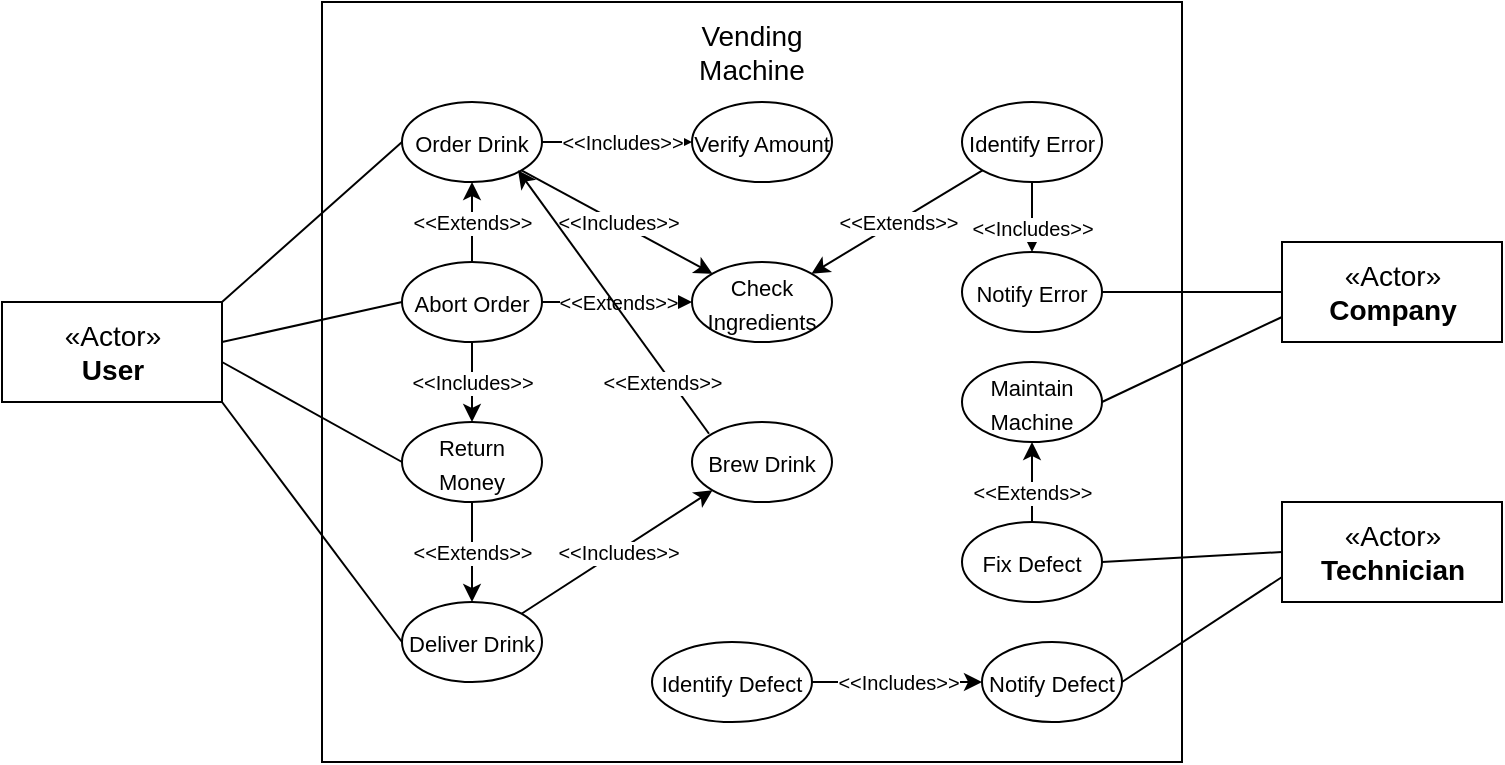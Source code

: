 <mxfile version="20.6.0" type="device"><diagram id="C5RBs43oDa-KdzZeNtuy" name="Page-1"><mxGraphModel dx="923" dy="496" grid="1" gridSize="10" guides="1" tooltips="1" connect="1" arrows="1" fold="1" page="1" pageScale="1" pageWidth="827" pageHeight="1169" math="0" shadow="0"><root><mxCell id="WIyWlLk6GJQsqaUBKTNV-0"/><mxCell id="WIyWlLk6GJQsqaUBKTNV-1" parent="WIyWlLk6GJQsqaUBKTNV-0"/><mxCell id="jU-bV7iMF5_kXT3aBeVY-0" value="" style="rounded=0;whiteSpace=wrap;html=1;" parent="WIyWlLk6GJQsqaUBKTNV-1" vertex="1"><mxGeometry x="220" y="130" width="430" height="380" as="geometry"/></mxCell><mxCell id="jU-bV7iMF5_kXT3aBeVY-1" value="&lt;font style=&quot;font-size: 14px;&quot;&gt;Vending Machine&lt;/font&gt;" style="text;html=1;strokeColor=none;fillColor=none;align=center;verticalAlign=middle;whiteSpace=wrap;rounded=0;" parent="WIyWlLk6GJQsqaUBKTNV-1" vertex="1"><mxGeometry x="405" y="140" width="60" height="30" as="geometry"/></mxCell><mxCell id="jU-bV7iMF5_kXT3aBeVY-2" value="«Actor»&lt;br&gt;&lt;b&gt;User&lt;/b&gt;" style="html=1;fontSize=14;" parent="WIyWlLk6GJQsqaUBKTNV-1" vertex="1"><mxGeometry x="60" y="280" width="110" height="50" as="geometry"/></mxCell><mxCell id="jU-bV7iMF5_kXT3aBeVY-3" value="«Actor»&lt;br&gt;&lt;b&gt;Technician&lt;/b&gt;" style="html=1;fontSize=14;" parent="WIyWlLk6GJQsqaUBKTNV-1" vertex="1"><mxGeometry x="700" y="380" width="110" height="50" as="geometry"/></mxCell><mxCell id="2EKBqd4qSHAK4KTaiq7T-0" value="&lt;font style=&quot;font-size: 11px;&quot;&gt;Order Drink&lt;/font&gt;" style="ellipse;whiteSpace=wrap;html=1;fontSize=14;" vertex="1" parent="WIyWlLk6GJQsqaUBKTNV-1"><mxGeometry x="260" y="180" width="70" height="40" as="geometry"/></mxCell><mxCell id="2EKBqd4qSHAK4KTaiq7T-1" value="&lt;font style=&quot;font-size: 11px;&quot;&gt;Maintain Machine&lt;/font&gt;" style="ellipse;whiteSpace=wrap;html=1;fontSize=14;" vertex="1" parent="WIyWlLk6GJQsqaUBKTNV-1"><mxGeometry x="540" y="310" width="70" height="40" as="geometry"/></mxCell><mxCell id="2EKBqd4qSHAK4KTaiq7T-2" value="&lt;font style=&quot;font-size: 11px;&quot;&gt;Fix Defect&lt;/font&gt;" style="ellipse;whiteSpace=wrap;html=1;fontSize=14;" vertex="1" parent="WIyWlLk6GJQsqaUBKTNV-1"><mxGeometry x="540" y="390" width="70" height="40" as="geometry"/></mxCell><mxCell id="2EKBqd4qSHAK4KTaiq7T-3" value="&lt;font style=&quot;font-size: 11px;&quot;&gt;Notify Defect&lt;/font&gt;" style="ellipse;whiteSpace=wrap;html=1;fontSize=14;" vertex="1" parent="WIyWlLk6GJQsqaUBKTNV-1"><mxGeometry x="550" y="450" width="70" height="40" as="geometry"/></mxCell><mxCell id="2EKBqd4qSHAK4KTaiq7T-4" value="&lt;font style=&quot;font-size: 11px;&quot;&gt;Identify Error&lt;/font&gt;" style="ellipse;whiteSpace=wrap;html=1;fontSize=14;" vertex="1" parent="WIyWlLk6GJQsqaUBKTNV-1"><mxGeometry x="540" y="180" width="70" height="40" as="geometry"/></mxCell><mxCell id="2EKBqd4qSHAK4KTaiq7T-5" value="&lt;font style=&quot;font-size: 11px;&quot;&gt;Deliver Drink&lt;/font&gt;&lt;span style=&quot;color: rgba(0, 0, 0, 0); font-family: monospace; font-size: 0px; text-align: start;&quot;&gt;%3CmxGraphModel%3E%3Croot%3E%3CmxCell%20id%3D%220%22%2F%3E%3CmxCell%20id%3D%221%22%20parent%3D%220%22%2F%3E%3CmxCell%20id%3D%222%22%20value%3D%22%26lt%3Bfont%20style%3D%26quot%3Bfont-size%3A%2011px%3B%26quot%3B%26gt%3BNotify%20Defect%26lt%3B%2Ffont%26gt%3B%22%20style%3D%22ellipse%3BwhiteSpace%3Dwrap%3Bhtml%3D1%3BfontSize%3D14%3B%22%20vertex%3D%221%22%20parent%3D%221%22%3E%3CmxGeometry%20x%3D%22560%22%20y%3D%22220%22%20width%3D%2270%22%20height%3D%2240%22%20as%3D%22geometry%22%2F%3E%3C%2FmxCell%3E%3C%2Froot%3E%3C%2FmxGraphModel%3E&lt;/span&gt;" style="ellipse;whiteSpace=wrap;html=1;fontSize=14;" vertex="1" parent="WIyWlLk6GJQsqaUBKTNV-1"><mxGeometry x="260" y="430" width="70" height="40" as="geometry"/></mxCell><mxCell id="2EKBqd4qSHAK4KTaiq7T-6" value="&lt;font style=&quot;font-size: 11px;&quot;&gt;Abort Order&lt;/font&gt;" style="ellipse;whiteSpace=wrap;html=1;fontSize=14;" vertex="1" parent="WIyWlLk6GJQsqaUBKTNV-1"><mxGeometry x="260" y="260" width="70" height="40" as="geometry"/></mxCell><mxCell id="2EKBqd4qSHAK4KTaiq7T-7" value="&lt;font style=&quot;font-size: 11px;&quot;&gt;Return Money&lt;/font&gt;" style="ellipse;whiteSpace=wrap;html=1;fontSize=14;" vertex="1" parent="WIyWlLk6GJQsqaUBKTNV-1"><mxGeometry x="260" y="340" width="70" height="40" as="geometry"/></mxCell><mxCell id="2EKBqd4qSHAK4KTaiq7T-8" value="&lt;font style=&quot;font-size: 11px;&quot;&gt;Verify Amount&lt;/font&gt;" style="ellipse;whiteSpace=wrap;html=1;fontSize=14;" vertex="1" parent="WIyWlLk6GJQsqaUBKTNV-1"><mxGeometry x="405" y="180" width="70" height="40" as="geometry"/></mxCell><mxCell id="2EKBqd4qSHAK4KTaiq7T-9" value="&lt;font style=&quot;font-size: 11px;&quot;&gt;Brew Drink&lt;/font&gt;" style="ellipse;whiteSpace=wrap;html=1;fontSize=14;" vertex="1" parent="WIyWlLk6GJQsqaUBKTNV-1"><mxGeometry x="405" y="340" width="70" height="40" as="geometry"/></mxCell><mxCell id="2EKBqd4qSHAK4KTaiq7T-10" value="&lt;font style=&quot;font-size: 11px;&quot;&gt;Check Ingredients&lt;/font&gt;" style="ellipse;whiteSpace=wrap;html=1;fontSize=14;" vertex="1" parent="WIyWlLk6GJQsqaUBKTNV-1"><mxGeometry x="405" y="260" width="70" height="40" as="geometry"/></mxCell><mxCell id="2EKBqd4qSHAK4KTaiq7T-15" value="" style="endArrow=none;html=1;rounded=0;fontSize=11;entryX=0;entryY=0.5;entryDx=0;entryDy=0;exitX=1;exitY=0;exitDx=0;exitDy=0;" edge="1" parent="WIyWlLk6GJQsqaUBKTNV-1" source="jU-bV7iMF5_kXT3aBeVY-2" target="2EKBqd4qSHAK4KTaiq7T-0"><mxGeometry width="50" height="50" relative="1" as="geometry"><mxPoint x="180" y="250" as="sourcePoint"/><mxPoint x="370" y="260" as="targetPoint"/></mxGeometry></mxCell><mxCell id="2EKBqd4qSHAK4KTaiq7T-16" value="" style="endArrow=none;html=1;rounded=0;fontSize=11;entryX=0;entryY=0.5;entryDx=0;entryDy=0;" edge="1" parent="WIyWlLk6GJQsqaUBKTNV-1" target="2EKBqd4qSHAK4KTaiq7T-6"><mxGeometry width="50" height="50" relative="1" as="geometry"><mxPoint x="170" y="300" as="sourcePoint"/><mxPoint x="270" y="210" as="targetPoint"/></mxGeometry></mxCell><mxCell id="2EKBqd4qSHAK4KTaiq7T-17" value="" style="endArrow=none;html=1;rounded=0;fontSize=11;entryX=0;entryY=0.5;entryDx=0;entryDy=0;" edge="1" parent="WIyWlLk6GJQsqaUBKTNV-1" target="2EKBqd4qSHAK4KTaiq7T-7"><mxGeometry width="50" height="50" relative="1" as="geometry"><mxPoint x="170" y="310" as="sourcePoint"/><mxPoint x="280" y="220" as="targetPoint"/></mxGeometry></mxCell><mxCell id="2EKBqd4qSHAK4KTaiq7T-18" value="" style="endArrow=none;html=1;rounded=0;fontSize=11;exitX=1;exitY=1;exitDx=0;exitDy=0;entryX=0;entryY=0.5;entryDx=0;entryDy=0;" edge="1" parent="WIyWlLk6GJQsqaUBKTNV-1" source="jU-bV7iMF5_kXT3aBeVY-2" target="2EKBqd4qSHAK4KTaiq7T-5"><mxGeometry width="50" height="50" relative="1" as="geometry"><mxPoint x="190" y="275" as="sourcePoint"/><mxPoint x="270" y="370" as="targetPoint"/></mxGeometry></mxCell><mxCell id="2EKBqd4qSHAK4KTaiq7T-22" value="" style="endArrow=classic;html=1;rounded=0;fontSize=10;entryX=0;entryY=0.5;entryDx=0;entryDy=0;exitX=1;exitY=0.5;exitDx=0;exitDy=0;" edge="1" parent="WIyWlLk6GJQsqaUBKTNV-1" source="2EKBqd4qSHAK4KTaiq7T-0" target="2EKBqd4qSHAK4KTaiq7T-8"><mxGeometry relative="1" as="geometry"><mxPoint x="360" y="210" as="sourcePoint"/><mxPoint x="440" y="290" as="targetPoint"/></mxGeometry></mxCell><mxCell id="2EKBqd4qSHAK4KTaiq7T-23" value="&amp;lt;&amp;lt;Includes&amp;gt;&amp;gt;" style="edgeLabel;resizable=0;html=1;align=center;verticalAlign=middle;fontSize=10;" connectable="0" vertex="1" parent="2EKBqd4qSHAK4KTaiq7T-22"><mxGeometry relative="1" as="geometry"><mxPoint x="2" as="offset"/></mxGeometry></mxCell><mxCell id="2EKBqd4qSHAK4KTaiq7T-26" value="" style="endArrow=classic;html=1;rounded=0;fontSize=10;exitX=0.5;exitY=1;exitDx=0;exitDy=0;entryX=0.5;entryY=0;entryDx=0;entryDy=0;" edge="1" parent="WIyWlLk6GJQsqaUBKTNV-1" source="2EKBqd4qSHAK4KTaiq7T-4" target="2EKBqd4qSHAK4KTaiq7T-68"><mxGeometry relative="1" as="geometry"><mxPoint x="574.58" y="260" as="sourcePoint"/><mxPoint x="575" y="220" as="targetPoint"/></mxGeometry></mxCell><mxCell id="2EKBqd4qSHAK4KTaiq7T-27" value="&amp;lt;&amp;lt;Includes&amp;gt;&amp;gt;" style="edgeLabel;resizable=0;html=1;align=center;verticalAlign=middle;fontSize=10;" connectable="0" vertex="1" parent="2EKBqd4qSHAK4KTaiq7T-26"><mxGeometry relative="1" as="geometry"><mxPoint y="5" as="offset"/></mxGeometry></mxCell><mxCell id="2EKBqd4qSHAK4KTaiq7T-29" value="" style="endArrow=none;html=1;rounded=0;fontSize=10;entryX=0;entryY=0.5;entryDx=0;entryDy=0;exitX=1;exitY=0.5;exitDx=0;exitDy=0;" edge="1" parent="WIyWlLk6GJQsqaUBKTNV-1" source="2EKBqd4qSHAK4KTaiq7T-2" target="jU-bV7iMF5_kXT3aBeVY-3"><mxGeometry width="50" height="50" relative="1" as="geometry"><mxPoint x="630" y="275" as="sourcePoint"/><mxPoint x="700" y="302.5" as="targetPoint"/></mxGeometry></mxCell><mxCell id="2EKBqd4qSHAK4KTaiq7T-31" value="" style="endArrow=classic;html=1;rounded=0;fontSize=10;entryX=0.5;entryY=1;entryDx=0;entryDy=0;exitX=0.5;exitY=0;exitDx=0;exitDy=0;" edge="1" parent="WIyWlLk6GJQsqaUBKTNV-1" source="2EKBqd4qSHAK4KTaiq7T-6" target="2EKBqd4qSHAK4KTaiq7T-0"><mxGeometry relative="1" as="geometry"><mxPoint x="340" y="210" as="sourcePoint"/><mxPoint x="430" y="210" as="targetPoint"/></mxGeometry></mxCell><mxCell id="2EKBqd4qSHAK4KTaiq7T-32" value="&amp;lt;&amp;lt;Extends&amp;gt;&amp;gt;" style="edgeLabel;resizable=0;html=1;align=center;verticalAlign=middle;fontSize=10;" connectable="0" vertex="1" parent="2EKBqd4qSHAK4KTaiq7T-31"><mxGeometry relative="1" as="geometry"/></mxCell><mxCell id="2EKBqd4qSHAK4KTaiq7T-35" value="" style="endArrow=classic;html=1;rounded=0;fontSize=10;exitX=0.5;exitY=0;exitDx=0;exitDy=0;" edge="1" parent="WIyWlLk6GJQsqaUBKTNV-1" source="2EKBqd4qSHAK4KTaiq7T-2" target="2EKBqd4qSHAK4KTaiq7T-1"><mxGeometry relative="1" as="geometry"><mxPoint x="584.58" y="270" as="sourcePoint"/><mxPoint x="584.58" y="220" as="targetPoint"/></mxGeometry></mxCell><mxCell id="2EKBqd4qSHAK4KTaiq7T-36" value="&amp;lt;&amp;lt;Extends&amp;gt;&amp;gt;" style="edgeLabel;resizable=0;html=1;align=center;verticalAlign=middle;fontSize=10;" connectable="0" vertex="1" parent="2EKBqd4qSHAK4KTaiq7T-35"><mxGeometry relative="1" as="geometry"><mxPoint y="5" as="offset"/></mxGeometry></mxCell><mxCell id="2EKBqd4qSHAK4KTaiq7T-38" value="" style="endArrow=classic;html=1;rounded=0;fontSize=10;entryX=0.5;entryY=0;entryDx=0;entryDy=0;exitX=0.5;exitY=1;exitDx=0;exitDy=0;" edge="1" parent="WIyWlLk6GJQsqaUBKTNV-1" source="2EKBqd4qSHAK4KTaiq7T-6" target="2EKBqd4qSHAK4KTaiq7T-7"><mxGeometry relative="1" as="geometry"><mxPoint x="340" y="210" as="sourcePoint"/><mxPoint x="410" y="210" as="targetPoint"/></mxGeometry></mxCell><mxCell id="2EKBqd4qSHAK4KTaiq7T-39" value="&amp;lt;&amp;lt;Includes&amp;gt;&amp;gt;" style="edgeLabel;resizable=0;html=1;align=center;verticalAlign=middle;fontSize=10;" connectable="0" vertex="1" parent="2EKBqd4qSHAK4KTaiq7T-38"><mxGeometry relative="1" as="geometry"/></mxCell><mxCell id="2EKBqd4qSHAK4KTaiq7T-40" value="" style="endArrow=classic;html=1;rounded=0;fontSize=10;exitX=1;exitY=1;exitDx=0;exitDy=0;entryX=0;entryY=0;entryDx=0;entryDy=0;" edge="1" parent="WIyWlLk6GJQsqaUBKTNV-1" source="2EKBqd4qSHAK4KTaiq7T-0" target="2EKBqd4qSHAK4KTaiq7T-10"><mxGeometry relative="1" as="geometry"><mxPoint x="340" y="210" as="sourcePoint"/><mxPoint x="410" y="210" as="targetPoint"/></mxGeometry></mxCell><mxCell id="2EKBqd4qSHAK4KTaiq7T-41" value="&amp;lt;&amp;lt;Includes&amp;gt;&amp;gt;" style="edgeLabel;resizable=0;html=1;align=center;verticalAlign=middle;fontSize=10;" connectable="0" vertex="1" parent="2EKBqd4qSHAK4KTaiq7T-40"><mxGeometry relative="1" as="geometry"/></mxCell><mxCell id="2EKBqd4qSHAK4KTaiq7T-42" value="" style="endArrow=classic;html=1;rounded=0;fontSize=10;entryX=0.5;entryY=0;entryDx=0;entryDy=0;exitX=0.5;exitY=1;exitDx=0;exitDy=0;" edge="1" parent="WIyWlLk6GJQsqaUBKTNV-1" source="2EKBqd4qSHAK4KTaiq7T-7" target="2EKBqd4qSHAK4KTaiq7T-5"><mxGeometry relative="1" as="geometry"><mxPoint x="305" y="270" as="sourcePoint"/><mxPoint x="305" y="230" as="targetPoint"/></mxGeometry></mxCell><mxCell id="2EKBqd4qSHAK4KTaiq7T-43" value="&amp;lt;&amp;lt;Extends&amp;gt;&amp;gt;" style="edgeLabel;resizable=0;html=1;align=center;verticalAlign=middle;fontSize=10;" connectable="0" vertex="1" parent="2EKBqd4qSHAK4KTaiq7T-42"><mxGeometry relative="1" as="geometry"/></mxCell><mxCell id="2EKBqd4qSHAK4KTaiq7T-44" value="" style="endArrow=classic;html=1;rounded=0;fontSize=10;entryX=0;entryY=1;entryDx=0;entryDy=0;exitX=1;exitY=0;exitDx=0;exitDy=0;" edge="1" parent="WIyWlLk6GJQsqaUBKTNV-1" source="2EKBqd4qSHAK4KTaiq7T-5" target="2EKBqd4qSHAK4KTaiq7T-9"><mxGeometry relative="1" as="geometry"><mxPoint x="330" y="440" as="sourcePoint"/><mxPoint x="413.891" y="494.338" as="targetPoint"/></mxGeometry></mxCell><mxCell id="2EKBqd4qSHAK4KTaiq7T-45" value="&amp;lt;&amp;lt;Includes&amp;gt;&amp;gt;" style="edgeLabel;resizable=0;html=1;align=center;verticalAlign=middle;fontSize=10;" connectable="0" vertex="1" parent="2EKBqd4qSHAK4KTaiq7T-44"><mxGeometry relative="1" as="geometry"/></mxCell><mxCell id="2EKBqd4qSHAK4KTaiq7T-46" value="" style="endArrow=classic;html=1;rounded=0;fontSize=10;entryX=1;entryY=0;entryDx=0;entryDy=0;exitX=0;exitY=1;exitDx=0;exitDy=0;" edge="1" parent="WIyWlLk6GJQsqaUBKTNV-1" source="2EKBqd4qSHAK4KTaiq7T-4" target="2EKBqd4qSHAK4KTaiq7T-10"><mxGeometry relative="1" as="geometry"><mxPoint x="540" y="210" as="sourcePoint"/><mxPoint x="305" y="440" as="targetPoint"/></mxGeometry></mxCell><mxCell id="2EKBqd4qSHAK4KTaiq7T-47" value="&amp;lt;&amp;lt;Extends&amp;gt;&amp;gt;" style="edgeLabel;resizable=0;html=1;align=center;verticalAlign=middle;fontSize=10;" connectable="0" vertex="1" parent="2EKBqd4qSHAK4KTaiq7T-46"><mxGeometry relative="1" as="geometry"/></mxCell><mxCell id="2EKBqd4qSHAK4KTaiq7T-56" value="" style="endArrow=classic;html=1;rounded=0;fontSize=10;exitX=1;exitY=0.5;exitDx=0;exitDy=0;entryX=0;entryY=0.5;entryDx=0;entryDy=0;" edge="1" parent="WIyWlLk6GJQsqaUBKTNV-1" source="2EKBqd4qSHAK4KTaiq7T-6" target="2EKBqd4qSHAK4KTaiq7T-10"><mxGeometry relative="1" as="geometry"><mxPoint x="560.328" y="224.186" as="sourcePoint"/><mxPoint x="469.672" y="275.814" as="targetPoint"/></mxGeometry></mxCell><mxCell id="2EKBqd4qSHAK4KTaiq7T-57" value="&amp;lt;&amp;lt;Extends&amp;gt;&amp;gt;" style="edgeLabel;resizable=0;html=1;align=center;verticalAlign=middle;fontSize=10;" connectable="0" vertex="1" parent="2EKBqd4qSHAK4KTaiq7T-56"><mxGeometry relative="1" as="geometry"/></mxCell><mxCell id="2EKBqd4qSHAK4KTaiq7T-59" value="" style="endArrow=classic;html=1;rounded=0;fontSize=10;entryX=1;entryY=1;entryDx=0;entryDy=0;exitX=0;exitY=0;exitDx=0;exitDy=0;" edge="1" parent="WIyWlLk6GJQsqaUBKTNV-1"><mxGeometry relative="1" as="geometry"><mxPoint x="413.501" y="345.858" as="sourcePoint"/><mxPoint x="317.999" y="214.142" as="targetPoint"/><Array as="points"/></mxGeometry></mxCell><mxCell id="2EKBqd4qSHAK4KTaiq7T-60" value="&amp;lt;&amp;lt;Extends&amp;gt;&amp;gt;" style="edgeLabel;resizable=0;html=1;align=center;verticalAlign=middle;fontSize=10;" connectable="0" vertex="1" parent="2EKBqd4qSHAK4KTaiq7T-59"><mxGeometry relative="1" as="geometry"><mxPoint x="24" y="40" as="offset"/></mxGeometry></mxCell><mxCell id="2EKBqd4qSHAK4KTaiq7T-61" value="«Actor»&lt;br&gt;&lt;b&gt;Company&lt;/b&gt;" style="html=1;fontSize=14;" vertex="1" parent="WIyWlLk6GJQsqaUBKTNV-1"><mxGeometry x="700" y="250" width="110" height="50" as="geometry"/></mxCell><mxCell id="2EKBqd4qSHAK4KTaiq7T-62" value="" style="endArrow=none;html=1;rounded=0;fontSize=10;entryX=0;entryY=0.75;entryDx=0;entryDy=0;exitX=1;exitY=0.5;exitDx=0;exitDy=0;" edge="1" parent="WIyWlLk6GJQsqaUBKTNV-1" source="2EKBqd4qSHAK4KTaiq7T-1" target="2EKBqd4qSHAK4KTaiq7T-61"><mxGeometry width="50" height="50" relative="1" as="geometry"><mxPoint x="620" y="460" as="sourcePoint"/><mxPoint x="710" y="415" as="targetPoint"/></mxGeometry></mxCell><mxCell id="2EKBqd4qSHAK4KTaiq7T-64" value="" style="endArrow=none;html=1;rounded=0;fontSize=10;entryX=0;entryY=0.75;entryDx=0;entryDy=0;exitX=1;exitY=0.5;exitDx=0;exitDy=0;" edge="1" parent="WIyWlLk6GJQsqaUBKTNV-1" source="2EKBqd4qSHAK4KTaiq7T-3" target="jU-bV7iMF5_kXT3aBeVY-3"><mxGeometry width="50" height="50" relative="1" as="geometry"><mxPoint x="630" y="470" as="sourcePoint"/><mxPoint x="720" y="425" as="targetPoint"/></mxGeometry></mxCell><mxCell id="2EKBqd4qSHAK4KTaiq7T-65" value="&lt;font style=&quot;font-size: 11px;&quot;&gt;Identify Defect&lt;/font&gt;" style="ellipse;whiteSpace=wrap;html=1;fontSize=14;" vertex="1" parent="WIyWlLk6GJQsqaUBKTNV-1"><mxGeometry x="385" y="450" width="80" height="40" as="geometry"/></mxCell><mxCell id="2EKBqd4qSHAK4KTaiq7T-66" value="" style="endArrow=classic;html=1;rounded=0;fontSize=10;entryX=0;entryY=0.5;entryDx=0;entryDy=0;exitX=1;exitY=0.5;exitDx=0;exitDy=0;" edge="1" parent="WIyWlLk6GJQsqaUBKTNV-1" source="2EKBqd4qSHAK4KTaiq7T-65" target="2EKBqd4qSHAK4KTaiq7T-3"><mxGeometry relative="1" as="geometry"><mxPoint x="585" y="280" as="sourcePoint"/><mxPoint x="585" y="230" as="targetPoint"/></mxGeometry></mxCell><mxCell id="2EKBqd4qSHAK4KTaiq7T-67" value="&amp;lt;&amp;lt;Includes&amp;gt;&amp;gt;" style="edgeLabel;resizable=0;html=1;align=center;verticalAlign=middle;fontSize=10;" connectable="0" vertex="1" parent="2EKBqd4qSHAK4KTaiq7T-66"><mxGeometry relative="1" as="geometry"><mxPoint as="offset"/></mxGeometry></mxCell><mxCell id="2EKBqd4qSHAK4KTaiq7T-68" value="&lt;font style=&quot;font-size: 11px;&quot;&gt;Notify Error&lt;/font&gt;" style="ellipse;whiteSpace=wrap;html=1;fontSize=14;" vertex="1" parent="WIyWlLk6GJQsqaUBKTNV-1"><mxGeometry x="540" y="255" width="70" height="40" as="geometry"/></mxCell><mxCell id="2EKBqd4qSHAK4KTaiq7T-69" value="" style="endArrow=none;html=1;rounded=0;fontSize=10;entryX=0;entryY=0.5;entryDx=0;entryDy=0;exitX=1;exitY=0.5;exitDx=0;exitDy=0;" edge="1" parent="WIyWlLk6GJQsqaUBKTNV-1" source="2EKBqd4qSHAK4KTaiq7T-68" target="2EKBqd4qSHAK4KTaiq7T-61"><mxGeometry width="50" height="50" relative="1" as="geometry"><mxPoint x="620" y="340" as="sourcePoint"/><mxPoint x="710" y="297.5" as="targetPoint"/></mxGeometry></mxCell></root></mxGraphModel></diagram></mxfile>